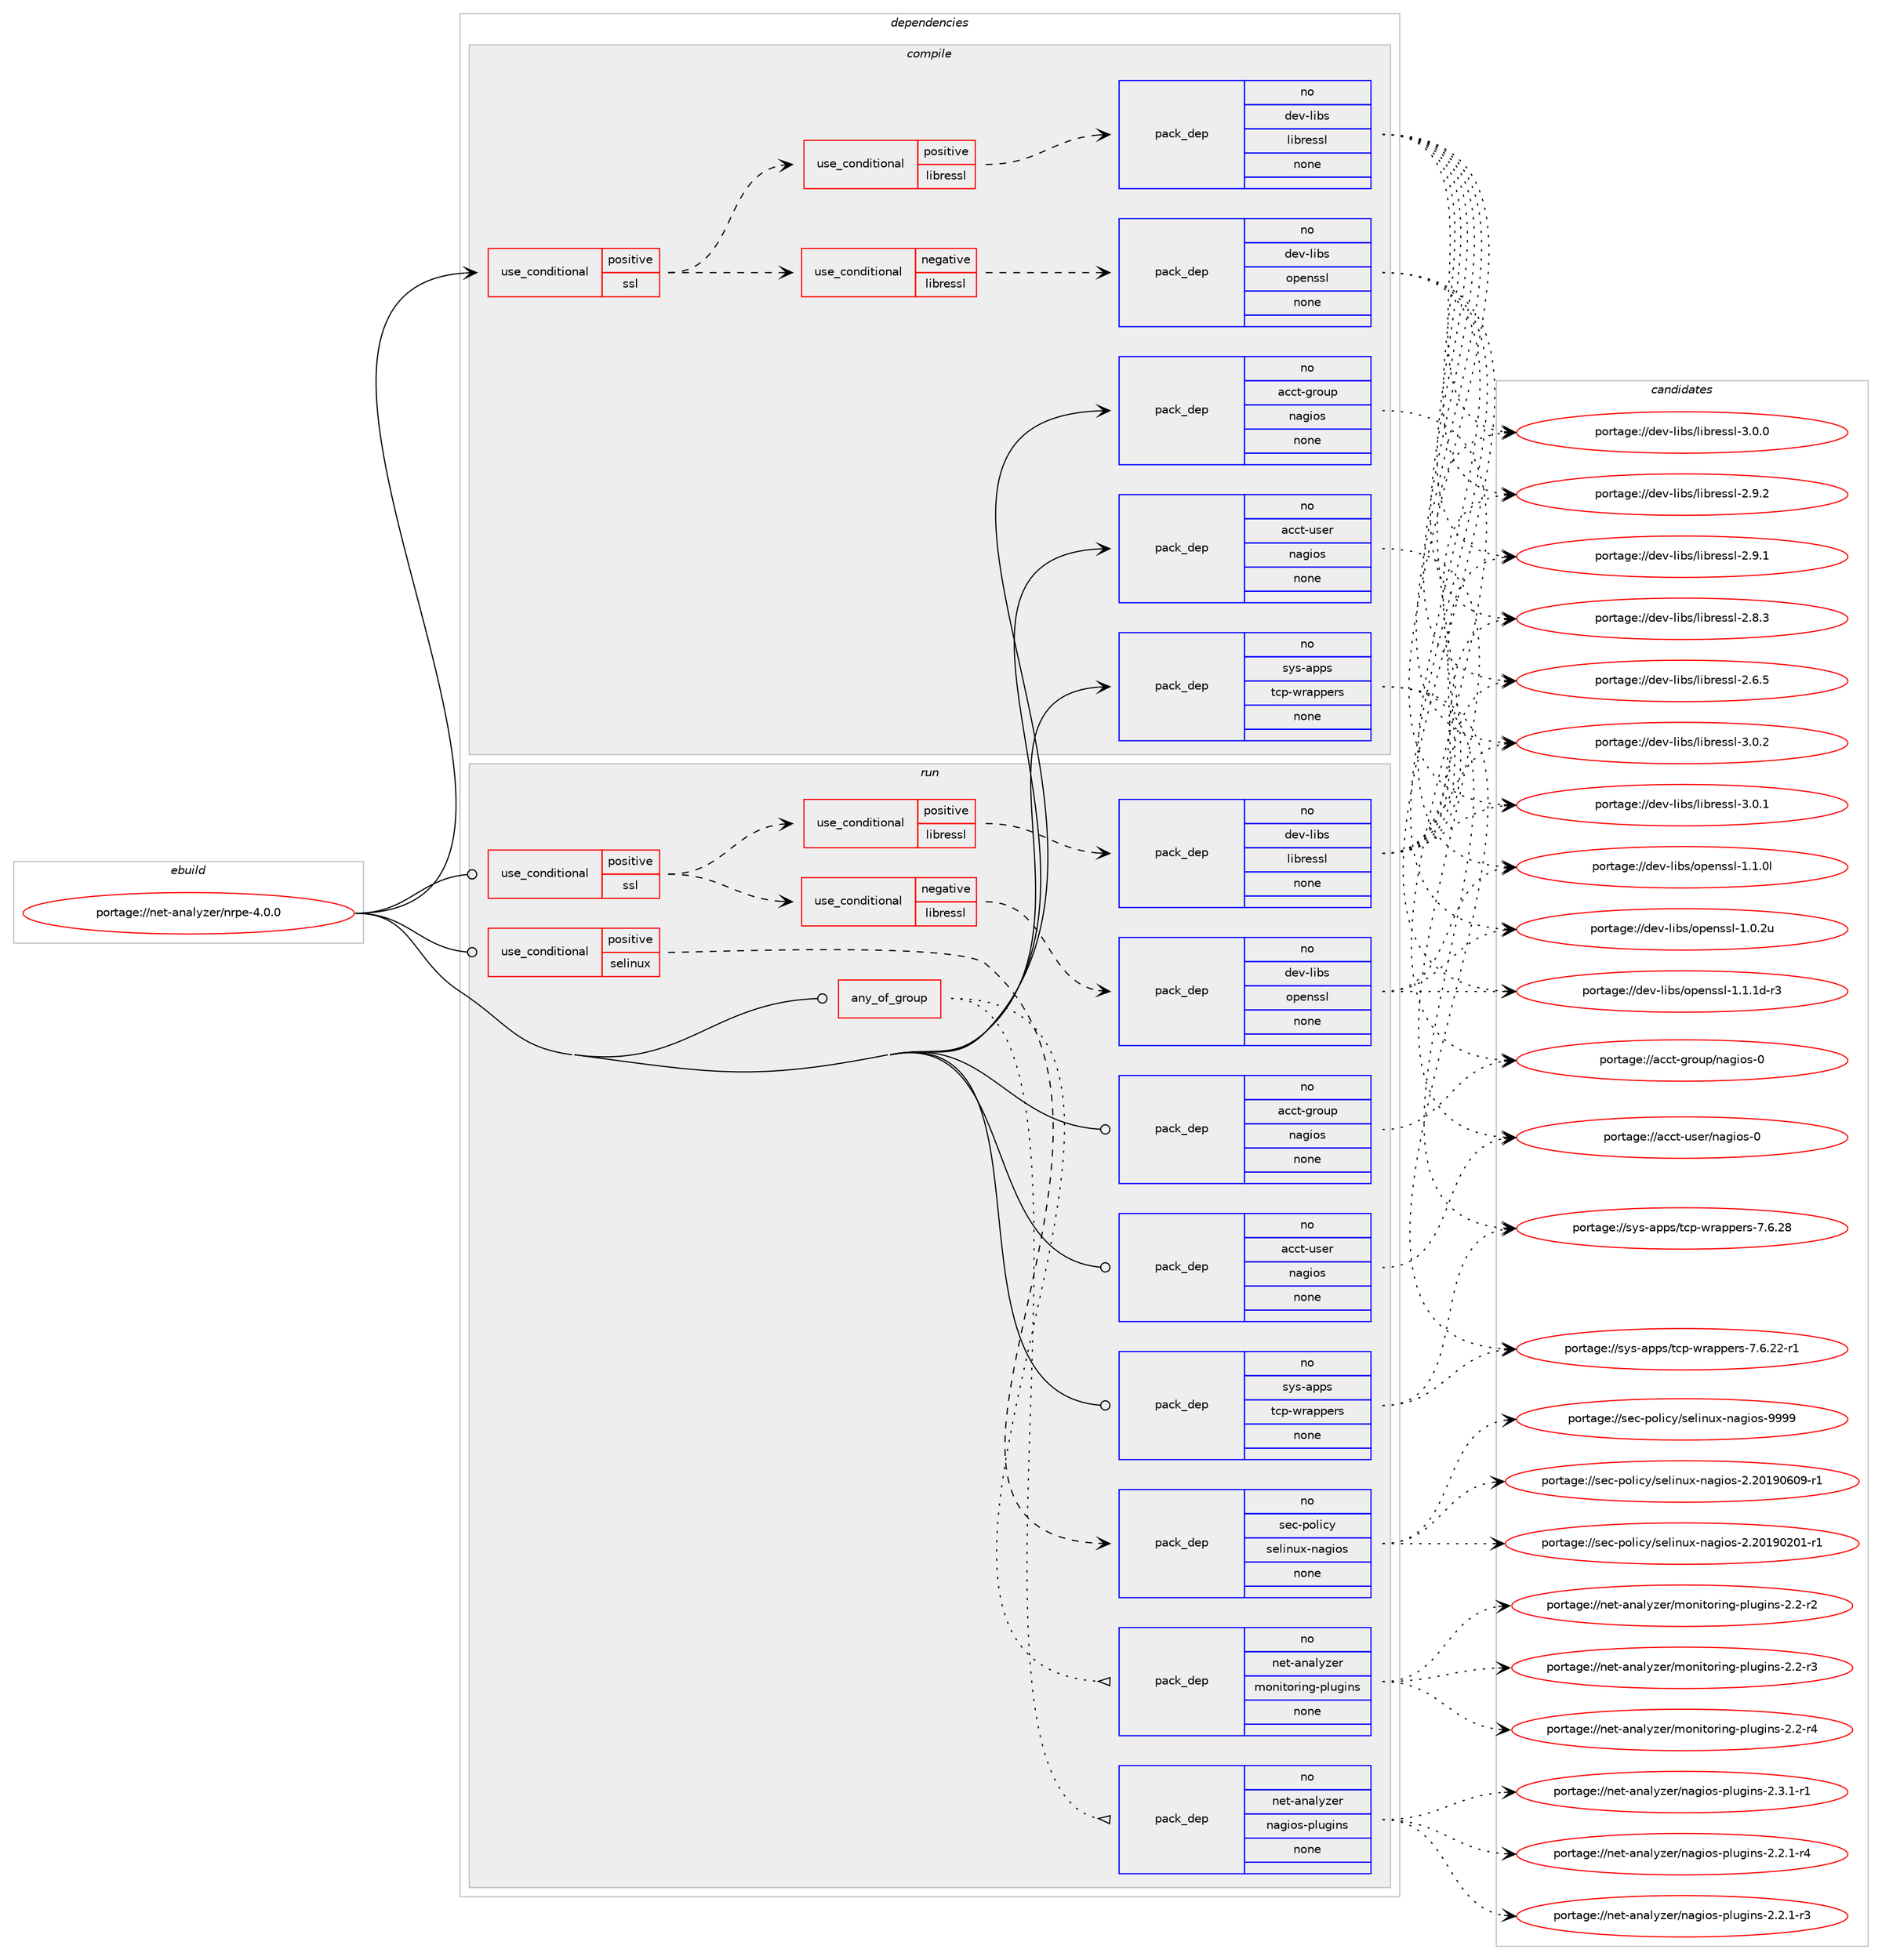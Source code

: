 digraph prolog {

# *************
# Graph options
# *************

newrank=true;
concentrate=true;
compound=true;
graph [rankdir=LR,fontname=Helvetica,fontsize=10,ranksep=1.5];#, ranksep=2.5, nodesep=0.2];
edge  [arrowhead=vee];
node  [fontname=Helvetica,fontsize=10];

# **********
# The ebuild
# **********

subgraph cluster_leftcol {
color=gray;
rank=same;
label=<<i>ebuild</i>>;
id [label="portage://net-analyzer/nrpe-4.0.0", color=red, width=4, href="../net-analyzer/nrpe-4.0.0.svg"];
}

# ****************
# The dependencies
# ****************

subgraph cluster_midcol {
color=gray;
label=<<i>dependencies</i>>;
subgraph cluster_compile {
fillcolor="#eeeeee";
style=filled;
label=<<i>compile</i>>;
subgraph cond4635 {
dependency26555 [label=<<TABLE BORDER="0" CELLBORDER="1" CELLSPACING="0" CELLPADDING="4"><TR><TD ROWSPAN="3" CELLPADDING="10">use_conditional</TD></TR><TR><TD>positive</TD></TR><TR><TD>ssl</TD></TR></TABLE>>, shape=none, color=red];
subgraph cond4636 {
dependency26556 [label=<<TABLE BORDER="0" CELLBORDER="1" CELLSPACING="0" CELLPADDING="4"><TR><TD ROWSPAN="3" CELLPADDING="10">use_conditional</TD></TR><TR><TD>negative</TD></TR><TR><TD>libressl</TD></TR></TABLE>>, shape=none, color=red];
subgraph pack21529 {
dependency26557 [label=<<TABLE BORDER="0" CELLBORDER="1" CELLSPACING="0" CELLPADDING="4" WIDTH="220"><TR><TD ROWSPAN="6" CELLPADDING="30">pack_dep</TD></TR><TR><TD WIDTH="110">no</TD></TR><TR><TD>dev-libs</TD></TR><TR><TD>openssl</TD></TR><TR><TD>none</TD></TR><TR><TD></TD></TR></TABLE>>, shape=none, color=blue];
}
dependency26556:e -> dependency26557:w [weight=20,style="dashed",arrowhead="vee"];
}
dependency26555:e -> dependency26556:w [weight=20,style="dashed",arrowhead="vee"];
subgraph cond4637 {
dependency26558 [label=<<TABLE BORDER="0" CELLBORDER="1" CELLSPACING="0" CELLPADDING="4"><TR><TD ROWSPAN="3" CELLPADDING="10">use_conditional</TD></TR><TR><TD>positive</TD></TR><TR><TD>libressl</TD></TR></TABLE>>, shape=none, color=red];
subgraph pack21530 {
dependency26559 [label=<<TABLE BORDER="0" CELLBORDER="1" CELLSPACING="0" CELLPADDING="4" WIDTH="220"><TR><TD ROWSPAN="6" CELLPADDING="30">pack_dep</TD></TR><TR><TD WIDTH="110">no</TD></TR><TR><TD>dev-libs</TD></TR><TR><TD>libressl</TD></TR><TR><TD>none</TD></TR><TR><TD></TD></TR></TABLE>>, shape=none, color=blue];
}
dependency26558:e -> dependency26559:w [weight=20,style="dashed",arrowhead="vee"];
}
dependency26555:e -> dependency26558:w [weight=20,style="dashed",arrowhead="vee"];
}
id:e -> dependency26555:w [weight=20,style="solid",arrowhead="vee"];
subgraph pack21531 {
dependency26560 [label=<<TABLE BORDER="0" CELLBORDER="1" CELLSPACING="0" CELLPADDING="4" WIDTH="220"><TR><TD ROWSPAN="6" CELLPADDING="30">pack_dep</TD></TR><TR><TD WIDTH="110">no</TD></TR><TR><TD>acct-group</TD></TR><TR><TD>nagios</TD></TR><TR><TD>none</TD></TR><TR><TD></TD></TR></TABLE>>, shape=none, color=blue];
}
id:e -> dependency26560:w [weight=20,style="solid",arrowhead="vee"];
subgraph pack21532 {
dependency26561 [label=<<TABLE BORDER="0" CELLBORDER="1" CELLSPACING="0" CELLPADDING="4" WIDTH="220"><TR><TD ROWSPAN="6" CELLPADDING="30">pack_dep</TD></TR><TR><TD WIDTH="110">no</TD></TR><TR><TD>acct-user</TD></TR><TR><TD>nagios</TD></TR><TR><TD>none</TD></TR><TR><TD></TD></TR></TABLE>>, shape=none, color=blue];
}
id:e -> dependency26561:w [weight=20,style="solid",arrowhead="vee"];
subgraph pack21533 {
dependency26562 [label=<<TABLE BORDER="0" CELLBORDER="1" CELLSPACING="0" CELLPADDING="4" WIDTH="220"><TR><TD ROWSPAN="6" CELLPADDING="30">pack_dep</TD></TR><TR><TD WIDTH="110">no</TD></TR><TR><TD>sys-apps</TD></TR><TR><TD>tcp-wrappers</TD></TR><TR><TD>none</TD></TR><TR><TD></TD></TR></TABLE>>, shape=none, color=blue];
}
id:e -> dependency26562:w [weight=20,style="solid",arrowhead="vee"];
}
subgraph cluster_compileandrun {
fillcolor="#eeeeee";
style=filled;
label=<<i>compile and run</i>>;
}
subgraph cluster_run {
fillcolor="#eeeeee";
style=filled;
label=<<i>run</i>>;
subgraph any382 {
dependency26563 [label=<<TABLE BORDER="0" CELLBORDER="1" CELLSPACING="0" CELLPADDING="4"><TR><TD CELLPADDING="10">any_of_group</TD></TR></TABLE>>, shape=none, color=red];subgraph pack21534 {
dependency26564 [label=<<TABLE BORDER="0" CELLBORDER="1" CELLSPACING="0" CELLPADDING="4" WIDTH="220"><TR><TD ROWSPAN="6" CELLPADDING="30">pack_dep</TD></TR><TR><TD WIDTH="110">no</TD></TR><TR><TD>net-analyzer</TD></TR><TR><TD>nagios-plugins</TD></TR><TR><TD>none</TD></TR><TR><TD></TD></TR></TABLE>>, shape=none, color=blue];
}
dependency26563:e -> dependency26564:w [weight=20,style="dotted",arrowhead="oinv"];
subgraph pack21535 {
dependency26565 [label=<<TABLE BORDER="0" CELLBORDER="1" CELLSPACING="0" CELLPADDING="4" WIDTH="220"><TR><TD ROWSPAN="6" CELLPADDING="30">pack_dep</TD></TR><TR><TD WIDTH="110">no</TD></TR><TR><TD>net-analyzer</TD></TR><TR><TD>monitoring-plugins</TD></TR><TR><TD>none</TD></TR><TR><TD></TD></TR></TABLE>>, shape=none, color=blue];
}
dependency26563:e -> dependency26565:w [weight=20,style="dotted",arrowhead="oinv"];
}
id:e -> dependency26563:w [weight=20,style="solid",arrowhead="odot"];
subgraph cond4638 {
dependency26566 [label=<<TABLE BORDER="0" CELLBORDER="1" CELLSPACING="0" CELLPADDING="4"><TR><TD ROWSPAN="3" CELLPADDING="10">use_conditional</TD></TR><TR><TD>positive</TD></TR><TR><TD>selinux</TD></TR></TABLE>>, shape=none, color=red];
subgraph pack21536 {
dependency26567 [label=<<TABLE BORDER="0" CELLBORDER="1" CELLSPACING="0" CELLPADDING="4" WIDTH="220"><TR><TD ROWSPAN="6" CELLPADDING="30">pack_dep</TD></TR><TR><TD WIDTH="110">no</TD></TR><TR><TD>sec-policy</TD></TR><TR><TD>selinux-nagios</TD></TR><TR><TD>none</TD></TR><TR><TD></TD></TR></TABLE>>, shape=none, color=blue];
}
dependency26566:e -> dependency26567:w [weight=20,style="dashed",arrowhead="vee"];
}
id:e -> dependency26566:w [weight=20,style="solid",arrowhead="odot"];
subgraph cond4639 {
dependency26568 [label=<<TABLE BORDER="0" CELLBORDER="1" CELLSPACING="0" CELLPADDING="4"><TR><TD ROWSPAN="3" CELLPADDING="10">use_conditional</TD></TR><TR><TD>positive</TD></TR><TR><TD>ssl</TD></TR></TABLE>>, shape=none, color=red];
subgraph cond4640 {
dependency26569 [label=<<TABLE BORDER="0" CELLBORDER="1" CELLSPACING="0" CELLPADDING="4"><TR><TD ROWSPAN="3" CELLPADDING="10">use_conditional</TD></TR><TR><TD>negative</TD></TR><TR><TD>libressl</TD></TR></TABLE>>, shape=none, color=red];
subgraph pack21537 {
dependency26570 [label=<<TABLE BORDER="0" CELLBORDER="1" CELLSPACING="0" CELLPADDING="4" WIDTH="220"><TR><TD ROWSPAN="6" CELLPADDING="30">pack_dep</TD></TR><TR><TD WIDTH="110">no</TD></TR><TR><TD>dev-libs</TD></TR><TR><TD>openssl</TD></TR><TR><TD>none</TD></TR><TR><TD></TD></TR></TABLE>>, shape=none, color=blue];
}
dependency26569:e -> dependency26570:w [weight=20,style="dashed",arrowhead="vee"];
}
dependency26568:e -> dependency26569:w [weight=20,style="dashed",arrowhead="vee"];
subgraph cond4641 {
dependency26571 [label=<<TABLE BORDER="0" CELLBORDER="1" CELLSPACING="0" CELLPADDING="4"><TR><TD ROWSPAN="3" CELLPADDING="10">use_conditional</TD></TR><TR><TD>positive</TD></TR><TR><TD>libressl</TD></TR></TABLE>>, shape=none, color=red];
subgraph pack21538 {
dependency26572 [label=<<TABLE BORDER="0" CELLBORDER="1" CELLSPACING="0" CELLPADDING="4" WIDTH="220"><TR><TD ROWSPAN="6" CELLPADDING="30">pack_dep</TD></TR><TR><TD WIDTH="110">no</TD></TR><TR><TD>dev-libs</TD></TR><TR><TD>libressl</TD></TR><TR><TD>none</TD></TR><TR><TD></TD></TR></TABLE>>, shape=none, color=blue];
}
dependency26571:e -> dependency26572:w [weight=20,style="dashed",arrowhead="vee"];
}
dependency26568:e -> dependency26571:w [weight=20,style="dashed",arrowhead="vee"];
}
id:e -> dependency26568:w [weight=20,style="solid",arrowhead="odot"];
subgraph pack21539 {
dependency26573 [label=<<TABLE BORDER="0" CELLBORDER="1" CELLSPACING="0" CELLPADDING="4" WIDTH="220"><TR><TD ROWSPAN="6" CELLPADDING="30">pack_dep</TD></TR><TR><TD WIDTH="110">no</TD></TR><TR><TD>acct-group</TD></TR><TR><TD>nagios</TD></TR><TR><TD>none</TD></TR><TR><TD></TD></TR></TABLE>>, shape=none, color=blue];
}
id:e -> dependency26573:w [weight=20,style="solid",arrowhead="odot"];
subgraph pack21540 {
dependency26574 [label=<<TABLE BORDER="0" CELLBORDER="1" CELLSPACING="0" CELLPADDING="4" WIDTH="220"><TR><TD ROWSPAN="6" CELLPADDING="30">pack_dep</TD></TR><TR><TD WIDTH="110">no</TD></TR><TR><TD>acct-user</TD></TR><TR><TD>nagios</TD></TR><TR><TD>none</TD></TR><TR><TD></TD></TR></TABLE>>, shape=none, color=blue];
}
id:e -> dependency26574:w [weight=20,style="solid",arrowhead="odot"];
subgraph pack21541 {
dependency26575 [label=<<TABLE BORDER="0" CELLBORDER="1" CELLSPACING="0" CELLPADDING="4" WIDTH="220"><TR><TD ROWSPAN="6" CELLPADDING="30">pack_dep</TD></TR><TR><TD WIDTH="110">no</TD></TR><TR><TD>sys-apps</TD></TR><TR><TD>tcp-wrappers</TD></TR><TR><TD>none</TD></TR><TR><TD></TD></TR></TABLE>>, shape=none, color=blue];
}
id:e -> dependency26575:w [weight=20,style="solid",arrowhead="odot"];
}
}

# **************
# The candidates
# **************

subgraph cluster_choices {
rank=same;
color=gray;
label=<<i>candidates</i>>;

subgraph choice21529 {
color=black;
nodesep=1;
choice1001011184510810598115471111121011101151151084549464946491004511451 [label="portage://dev-libs/openssl-1.1.1d-r3", color=red, width=4,href="../dev-libs/openssl-1.1.1d-r3.svg"];
choice100101118451081059811547111112101110115115108454946494648108 [label="portage://dev-libs/openssl-1.1.0l", color=red, width=4,href="../dev-libs/openssl-1.1.0l.svg"];
choice100101118451081059811547111112101110115115108454946484650117 [label="portage://dev-libs/openssl-1.0.2u", color=red, width=4,href="../dev-libs/openssl-1.0.2u.svg"];
dependency26557:e -> choice1001011184510810598115471111121011101151151084549464946491004511451:w [style=dotted,weight="100"];
dependency26557:e -> choice100101118451081059811547111112101110115115108454946494648108:w [style=dotted,weight="100"];
dependency26557:e -> choice100101118451081059811547111112101110115115108454946484650117:w [style=dotted,weight="100"];
}
subgraph choice21530 {
color=black;
nodesep=1;
choice10010111845108105981154710810598114101115115108455146484650 [label="portage://dev-libs/libressl-3.0.2", color=red, width=4,href="../dev-libs/libressl-3.0.2.svg"];
choice10010111845108105981154710810598114101115115108455146484649 [label="portage://dev-libs/libressl-3.0.1", color=red, width=4,href="../dev-libs/libressl-3.0.1.svg"];
choice10010111845108105981154710810598114101115115108455146484648 [label="portage://dev-libs/libressl-3.0.0", color=red, width=4,href="../dev-libs/libressl-3.0.0.svg"];
choice10010111845108105981154710810598114101115115108455046574650 [label="portage://dev-libs/libressl-2.9.2", color=red, width=4,href="../dev-libs/libressl-2.9.2.svg"];
choice10010111845108105981154710810598114101115115108455046574649 [label="portage://dev-libs/libressl-2.9.1", color=red, width=4,href="../dev-libs/libressl-2.9.1.svg"];
choice10010111845108105981154710810598114101115115108455046564651 [label="portage://dev-libs/libressl-2.8.3", color=red, width=4,href="../dev-libs/libressl-2.8.3.svg"];
choice10010111845108105981154710810598114101115115108455046544653 [label="portage://dev-libs/libressl-2.6.5", color=red, width=4,href="../dev-libs/libressl-2.6.5.svg"];
dependency26559:e -> choice10010111845108105981154710810598114101115115108455146484650:w [style=dotted,weight="100"];
dependency26559:e -> choice10010111845108105981154710810598114101115115108455146484649:w [style=dotted,weight="100"];
dependency26559:e -> choice10010111845108105981154710810598114101115115108455146484648:w [style=dotted,weight="100"];
dependency26559:e -> choice10010111845108105981154710810598114101115115108455046574650:w [style=dotted,weight="100"];
dependency26559:e -> choice10010111845108105981154710810598114101115115108455046574649:w [style=dotted,weight="100"];
dependency26559:e -> choice10010111845108105981154710810598114101115115108455046564651:w [style=dotted,weight="100"];
dependency26559:e -> choice10010111845108105981154710810598114101115115108455046544653:w [style=dotted,weight="100"];
}
subgraph choice21531 {
color=black;
nodesep=1;
choice9799991164510311411111711247110971031051111154548 [label="portage://acct-group/nagios-0", color=red, width=4,href="../acct-group/nagios-0.svg"];
dependency26560:e -> choice9799991164510311411111711247110971031051111154548:w [style=dotted,weight="100"];
}
subgraph choice21532 {
color=black;
nodesep=1;
choice9799991164511711510111447110971031051111154548 [label="portage://acct-user/nagios-0", color=red, width=4,href="../acct-user/nagios-0.svg"];
dependency26561:e -> choice9799991164511711510111447110971031051111154548:w [style=dotted,weight="100"];
}
subgraph choice21533 {
color=black;
nodesep=1;
choice11512111545971121121154711699112451191149711211210111411545554654465056 [label="portage://sys-apps/tcp-wrappers-7.6.28", color=red, width=4,href="../sys-apps/tcp-wrappers-7.6.28.svg"];
choice115121115459711211211547116991124511911497112112101114115455546544650504511449 [label="portage://sys-apps/tcp-wrappers-7.6.22-r1", color=red, width=4,href="../sys-apps/tcp-wrappers-7.6.22-r1.svg"];
dependency26562:e -> choice11512111545971121121154711699112451191149711211210111411545554654465056:w [style=dotted,weight="100"];
dependency26562:e -> choice115121115459711211211547116991124511911497112112101114115455546544650504511449:w [style=dotted,weight="100"];
}
subgraph choice21534 {
color=black;
nodesep=1;
choice1101011164597110971081211221011144711097103105111115451121081171031051101154550465146494511449 [label="portage://net-analyzer/nagios-plugins-2.3.1-r1", color=red, width=4,href="../net-analyzer/nagios-plugins-2.3.1-r1.svg"];
choice1101011164597110971081211221011144711097103105111115451121081171031051101154550465046494511452 [label="portage://net-analyzer/nagios-plugins-2.2.1-r4", color=red, width=4,href="../net-analyzer/nagios-plugins-2.2.1-r4.svg"];
choice1101011164597110971081211221011144711097103105111115451121081171031051101154550465046494511451 [label="portage://net-analyzer/nagios-plugins-2.2.1-r3", color=red, width=4,href="../net-analyzer/nagios-plugins-2.2.1-r3.svg"];
dependency26564:e -> choice1101011164597110971081211221011144711097103105111115451121081171031051101154550465146494511449:w [style=dotted,weight="100"];
dependency26564:e -> choice1101011164597110971081211221011144711097103105111115451121081171031051101154550465046494511452:w [style=dotted,weight="100"];
dependency26564:e -> choice1101011164597110971081211221011144711097103105111115451121081171031051101154550465046494511451:w [style=dotted,weight="100"];
}
subgraph choice21535 {
color=black;
nodesep=1;
choice1101011164597110971081211221011144710911111010511611111410511010345112108117103105110115455046504511452 [label="portage://net-analyzer/monitoring-plugins-2.2-r4", color=red, width=4,href="../net-analyzer/monitoring-plugins-2.2-r4.svg"];
choice1101011164597110971081211221011144710911111010511611111410511010345112108117103105110115455046504511451 [label="portage://net-analyzer/monitoring-plugins-2.2-r3", color=red, width=4,href="../net-analyzer/monitoring-plugins-2.2-r3.svg"];
choice1101011164597110971081211221011144710911111010511611111410511010345112108117103105110115455046504511450 [label="portage://net-analyzer/monitoring-plugins-2.2-r2", color=red, width=4,href="../net-analyzer/monitoring-plugins-2.2-r2.svg"];
dependency26565:e -> choice1101011164597110971081211221011144710911111010511611111410511010345112108117103105110115455046504511452:w [style=dotted,weight="100"];
dependency26565:e -> choice1101011164597110971081211221011144710911111010511611111410511010345112108117103105110115455046504511451:w [style=dotted,weight="100"];
dependency26565:e -> choice1101011164597110971081211221011144710911111010511611111410511010345112108117103105110115455046504511450:w [style=dotted,weight="100"];
}
subgraph choice21536 {
color=black;
nodesep=1;
choice1151019945112111108105991214711510110810511011712045110971031051111154557575757 [label="portage://sec-policy/selinux-nagios-9999", color=red, width=4,href="../sec-policy/selinux-nagios-9999.svg"];
choice11510199451121111081059912147115101108105110117120451109710310511111545504650484957485448574511449 [label="portage://sec-policy/selinux-nagios-2.20190609-r1", color=red, width=4,href="../sec-policy/selinux-nagios-2.20190609-r1.svg"];
choice11510199451121111081059912147115101108105110117120451109710310511111545504650484957485048494511449 [label="portage://sec-policy/selinux-nagios-2.20190201-r1", color=red, width=4,href="../sec-policy/selinux-nagios-2.20190201-r1.svg"];
dependency26567:e -> choice1151019945112111108105991214711510110810511011712045110971031051111154557575757:w [style=dotted,weight="100"];
dependency26567:e -> choice11510199451121111081059912147115101108105110117120451109710310511111545504650484957485448574511449:w [style=dotted,weight="100"];
dependency26567:e -> choice11510199451121111081059912147115101108105110117120451109710310511111545504650484957485048494511449:w [style=dotted,weight="100"];
}
subgraph choice21537 {
color=black;
nodesep=1;
choice1001011184510810598115471111121011101151151084549464946491004511451 [label="portage://dev-libs/openssl-1.1.1d-r3", color=red, width=4,href="../dev-libs/openssl-1.1.1d-r3.svg"];
choice100101118451081059811547111112101110115115108454946494648108 [label="portage://dev-libs/openssl-1.1.0l", color=red, width=4,href="../dev-libs/openssl-1.1.0l.svg"];
choice100101118451081059811547111112101110115115108454946484650117 [label="portage://dev-libs/openssl-1.0.2u", color=red, width=4,href="../dev-libs/openssl-1.0.2u.svg"];
dependency26570:e -> choice1001011184510810598115471111121011101151151084549464946491004511451:w [style=dotted,weight="100"];
dependency26570:e -> choice100101118451081059811547111112101110115115108454946494648108:w [style=dotted,weight="100"];
dependency26570:e -> choice100101118451081059811547111112101110115115108454946484650117:w [style=dotted,weight="100"];
}
subgraph choice21538 {
color=black;
nodesep=1;
choice10010111845108105981154710810598114101115115108455146484650 [label="portage://dev-libs/libressl-3.0.2", color=red, width=4,href="../dev-libs/libressl-3.0.2.svg"];
choice10010111845108105981154710810598114101115115108455146484649 [label="portage://dev-libs/libressl-3.0.1", color=red, width=4,href="../dev-libs/libressl-3.0.1.svg"];
choice10010111845108105981154710810598114101115115108455146484648 [label="portage://dev-libs/libressl-3.0.0", color=red, width=4,href="../dev-libs/libressl-3.0.0.svg"];
choice10010111845108105981154710810598114101115115108455046574650 [label="portage://dev-libs/libressl-2.9.2", color=red, width=4,href="../dev-libs/libressl-2.9.2.svg"];
choice10010111845108105981154710810598114101115115108455046574649 [label="portage://dev-libs/libressl-2.9.1", color=red, width=4,href="../dev-libs/libressl-2.9.1.svg"];
choice10010111845108105981154710810598114101115115108455046564651 [label="portage://dev-libs/libressl-2.8.3", color=red, width=4,href="../dev-libs/libressl-2.8.3.svg"];
choice10010111845108105981154710810598114101115115108455046544653 [label="portage://dev-libs/libressl-2.6.5", color=red, width=4,href="../dev-libs/libressl-2.6.5.svg"];
dependency26572:e -> choice10010111845108105981154710810598114101115115108455146484650:w [style=dotted,weight="100"];
dependency26572:e -> choice10010111845108105981154710810598114101115115108455146484649:w [style=dotted,weight="100"];
dependency26572:e -> choice10010111845108105981154710810598114101115115108455146484648:w [style=dotted,weight="100"];
dependency26572:e -> choice10010111845108105981154710810598114101115115108455046574650:w [style=dotted,weight="100"];
dependency26572:e -> choice10010111845108105981154710810598114101115115108455046574649:w [style=dotted,weight="100"];
dependency26572:e -> choice10010111845108105981154710810598114101115115108455046564651:w [style=dotted,weight="100"];
dependency26572:e -> choice10010111845108105981154710810598114101115115108455046544653:w [style=dotted,weight="100"];
}
subgraph choice21539 {
color=black;
nodesep=1;
choice9799991164510311411111711247110971031051111154548 [label="portage://acct-group/nagios-0", color=red, width=4,href="../acct-group/nagios-0.svg"];
dependency26573:e -> choice9799991164510311411111711247110971031051111154548:w [style=dotted,weight="100"];
}
subgraph choice21540 {
color=black;
nodesep=1;
choice9799991164511711510111447110971031051111154548 [label="portage://acct-user/nagios-0", color=red, width=4,href="../acct-user/nagios-0.svg"];
dependency26574:e -> choice9799991164511711510111447110971031051111154548:w [style=dotted,weight="100"];
}
subgraph choice21541 {
color=black;
nodesep=1;
choice11512111545971121121154711699112451191149711211210111411545554654465056 [label="portage://sys-apps/tcp-wrappers-7.6.28", color=red, width=4,href="../sys-apps/tcp-wrappers-7.6.28.svg"];
choice115121115459711211211547116991124511911497112112101114115455546544650504511449 [label="portage://sys-apps/tcp-wrappers-7.6.22-r1", color=red, width=4,href="../sys-apps/tcp-wrappers-7.6.22-r1.svg"];
dependency26575:e -> choice11512111545971121121154711699112451191149711211210111411545554654465056:w [style=dotted,weight="100"];
dependency26575:e -> choice115121115459711211211547116991124511911497112112101114115455546544650504511449:w [style=dotted,weight="100"];
}
}

}
